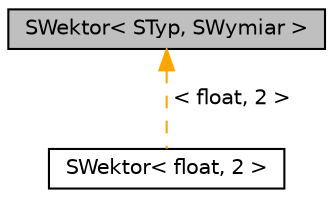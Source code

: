 digraph "SWektor&lt; STyp, SWymiar &gt;"
{
  edge [fontname="Helvetica",fontsize="10",labelfontname="Helvetica",labelfontsize="10"];
  node [fontname="Helvetica",fontsize="10",shape=record];
  Node1 [label="SWektor\< STyp, SWymiar \>",height=0.2,width=0.4,color="black", fillcolor="grey75", style="filled", fontcolor="black"];
  Node1 -> Node2 [dir="back",color="orange",fontsize="10",style="dashed",label=" \< float, 2 \>" ,fontname="Helvetica"];
  Node2 [label="SWektor\< float, 2 \>",height=0.2,width=0.4,color="black", fillcolor="white", style="filled",URL="$classSWektor.html"];
}
